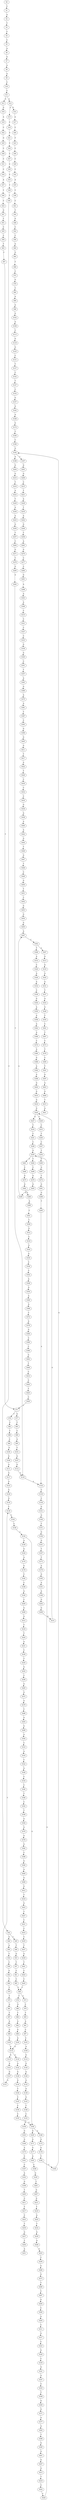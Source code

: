 strict digraph  {
	S0 -> S1 [ label = C ];
	S1 -> S2 [ label = A ];
	S2 -> S3 [ label = T ];
	S3 -> S4 [ label = C ];
	S4 -> S5 [ label = C ];
	S5 -> S6 [ label = A ];
	S6 -> S7 [ label = G ];
	S7 -> S8 [ label = A ];
	S8 -> S9 [ label = A ];
	S9 -> S10 [ label = C ];
	S10 -> S11 [ label = C ];
	S11 -> S12 [ label = A ];
	S11 -> S13 [ label = G ];
	S12 -> S14 [ label = G ];
	S12 -> S15 [ label = C ];
	S13 -> S16 [ label = G ];
	S14 -> S17 [ label = A ];
	S15 -> S18 [ label = C ];
	S16 -> S19 [ label = A ];
	S17 -> S20 [ label = C ];
	S18 -> S21 [ label = A ];
	S19 -> S22 [ label = C ];
	S20 -> S23 [ label = T ];
	S21 -> S24 [ label = C ];
	S22 -> S25 [ label = G ];
	S23 -> S26 [ label = C ];
	S24 -> S27 [ label = C ];
	S25 -> S28 [ label = C ];
	S26 -> S29 [ label = C ];
	S27 -> S30 [ label = C ];
	S28 -> S31 [ label = C ];
	S29 -> S32 [ label = C ];
	S30 -> S33 [ label = C ];
	S31 -> S34 [ label = C ];
	S32 -> S35 [ label = A ];
	S33 -> S36 [ label = T ];
	S34 -> S37 [ label = A ];
	S35 -> S38 [ label = T ];
	S36 -> S39 [ label = T ];
	S37 -> S40 [ label = T ];
	S38 -> S41 [ label = C ];
	S39 -> S42 [ label = C ];
	S40 -> S43 [ label = C ];
	S41 -> S44 [ label = T ];
	S42 -> S45 [ label = C ];
	S42 -> S46 [ label = G ];
	S43 -> S47 [ label = G ];
	S44 -> S48 [ label = G ];
	S45 -> S49 [ label = T ];
	S46 -> S50 [ label = A ];
	S47 -> S51 [ label = T ];
	S48 -> S52 [ label = C ];
	S49 -> S53 [ label = G ];
	S50 -> S54 [ label = T ];
	S51 -> S55 [ label = C ];
	S52 -> S56 [ label = C ];
	S53 -> S57 [ label = T ];
	S54 -> S58 [ label = C ];
	S55 -> S59 [ label = C ];
	S56 -> S60 [ label = A ];
	S57 -> S61 [ label = C ];
	S58 -> S62 [ label = G ];
	S59 -> S63 [ label = T ];
	S60 -> S64 [ label = G ];
	S61 -> S65 [ label = C ];
	S62 -> S66 [ label = T ];
	S63 -> S67 [ label = C ];
	S64 -> S68 [ label = T ];
	S65 -> S69 [ label = T ];
	S66 -> S70 [ label = T ];
	S67 -> S71 [ label = T ];
	S68 -> S72 [ label = C ];
	S69 -> S73 [ label = A ];
	S69 -> S74 [ label = T ];
	S70 -> S75 [ label = T ];
	S71 -> S76 [ label = T ];
	S71 -> S77 [ label = G ];
	S72 -> S78 [ label = G ];
	S73 -> S79 [ label = C ];
	S74 -> S80 [ label = G ];
	S75 -> S81 [ label = G ];
	S76 -> S82 [ label = C ];
	S77 -> S83 [ label = T ];
	S78 -> S84 [ label = T ];
	S79 -> S85 [ label = T ];
	S80 -> S86 [ label = T ];
	S81 -> S87 [ label = T ];
	S82 -> S88 [ label = T ];
	S83 -> S89 [ label = C ];
	S84 -> S90 [ label = A ];
	S85 -> S91 [ label = A ];
	S86 -> S92 [ label = A ];
	S87 -> S93 [ label = A ];
	S88 -> S94 [ label = C ];
	S89 -> S95 [ label = G ];
	S90 -> S96 [ label = A ];
	S91 -> S97 [ label = C ];
	S92 -> S98 [ label = G ];
	S93 -> S99 [ label = G ];
	S94 -> S100 [ label = G ];
	S95 -> S101 [ label = T ];
	S96 -> S102 [ label = G ];
	S97 -> S103 [ label = C ];
	S98 -> S104 [ label = G ];
	S99 -> S105 [ label = G ];
	S100 -> S106 [ label = G ];
	S101 -> S107 [ label = G ];
	S102 -> S108 [ label = A ];
	S103 -> S109 [ label = A ];
	S104 -> S110 [ label = A ];
	S105 -> S110 [ label = A ];
	S106 -> S111 [ label = A ];
	S107 -> S112 [ label = G ];
	S108 -> S113 [ label = C ];
	S109 -> S114 [ label = G ];
	S110 -> S115 [ label = G ];
	S110 -> S116 [ label = A ];
	S111 -> S117 [ label = G ];
	S112 -> S118 [ label = T ];
	S113 -> S119 [ label = G ];
	S114 -> S120 [ label = G ];
	S115 -> S121 [ label = A ];
	S116 -> S122 [ label = A ];
	S117 -> S123 [ label = A ];
	S118 -> S124 [ label = A ];
	S119 -> S125 [ label = G ];
	S120 -> S126 [ label = A ];
	S121 -> S127 [ label = G ];
	S122 -> S128 [ label = G ];
	S123 -> S129 [ label = G ];
	S124 -> S130 [ label = C ];
	S125 -> S131 [ label = C ];
	S126 -> S132 [ label = G ];
	S127 -> S133 [ label = G ];
	S128 -> S134 [ label = G ];
	S129 -> S135 [ label = G ];
	S130 -> S136 [ label = C ];
	S131 -> S137 [ label = T ];
	S132 -> S138 [ label = A ];
	S133 -> S139 [ label = T ];
	S134 -> S140 [ label = T ];
	S135 -> S139 [ label = T ];
	S136 -> S141 [ label = G ];
	S137 -> S142 [ label = C ];
	S138 -> S143 [ label = G ];
	S139 -> S144 [ label = C ];
	S140 -> S145 [ label = C ];
	S141 -> S146 [ label = G ];
	S142 -> S147 [ label = T ];
	S143 -> S148 [ label = T ];
	S144 -> S149 [ label = C ];
	S145 -> S150 [ label = C ];
	S146 -> S151 [ label = T ];
	S147 -> S152 [ label = C ];
	S148 -> S153 [ label = C ];
	S149 -> S154 [ label = C ];
	S150 -> S155 [ label = C ];
	S151 -> S156 [ label = G ];
	S152 -> S157 [ label = G ];
	S153 -> S158 [ label = A ];
	S154 -> S159 [ label = A ];
	S154 -> S160 [ label = G ];
	S155 -> S160 [ label = G ];
	S156 -> S161 [ label = G ];
	S157 -> S162 [ label = A ];
	S158 -> S163 [ label = G ];
	S159 -> S164 [ label = G ];
	S160 -> S165 [ label = G ];
	S160 -> S166 [ label = A ];
	S161 -> S167 [ label = T ];
	S162 -> S168 [ label = A ];
	S163 -> S169 [ label = G ];
	S164 -> S170 [ label = A ];
	S165 -> S171 [ label = A ];
	S166 -> S172 [ label = A ];
	S167 -> S173 [ label = T ];
	S168 -> S174 [ label = G ];
	S169 -> S175 [ label = A ];
	S170 -> S176 [ label = G ];
	S171 -> S177 [ label = G ];
	S172 -> S178 [ label = G ];
	S173 -> S179 [ label = A ];
	S174 -> S180 [ label = T ];
	S175 -> S181 [ label = C ];
	S176 -> S182 [ label = C ];
	S177 -> S183 [ label = G ];
	S178 -> S184 [ label = T ];
	S179 -> S185 [ label = G ];
	S180 -> S186 [ label = C ];
	S181 -> S187 [ label = C ];
	S182 -> S188 [ label = C ];
	S183 -> S189 [ label = C ];
	S184 -> S190 [ label = C ];
	S185 -> S191 [ label = A ];
	S186 -> S192 [ label = G ];
	S187 -> S193 [ label = A ];
	S188 -> S194 [ label = A ];
	S189 -> S195 [ label = G ];
	S190 -> S192 [ label = G ];
	S191 -> S196 [ label = A ];
	S192 -> S197 [ label = C ];
	S192 -> S198 [ label = A ];
	S193 -> S199 [ label = G ];
	S194 -> S200 [ label = C ];
	S195 -> S201 [ label = T ];
	S196 -> S202 [ label = G ];
	S197 -> S203 [ label = G ];
	S198 -> S204 [ label = G ];
	S199 -> S205 [ label = T ];
	S200 -> S206 [ label = G ];
	S201 -> S207 [ label = G ];
	S202 -> S208 [ label = G ];
	S203 -> S209 [ label = G ];
	S204 -> S210 [ label = G ];
	S205 -> S211 [ label = C ];
	S206 -> S212 [ label = G ];
	S207 -> S213 [ label = G ];
	S208 -> S214 [ label = G ];
	S209 -> S215 [ label = C ];
	S210 -> S216 [ label = T ];
	S211 -> S217 [ label = T ];
	S212 -> S218 [ label = T ];
	S213 -> S219 [ label = T ];
	S214 -> S220 [ label = G ];
	S215 -> S221 [ label = T ];
	S216 -> S222 [ label = A ];
	S217 -> S223 [ label = C ];
	S218 -> S224 [ label = T ];
	S219 -> S225 [ label = A ];
	S220 -> S226 [ label = T ];
	S220 -> S227 [ label = G ];
	S221 -> S228 [ label = A ];
	S222 -> S229 [ label = T ];
	S223 -> S230 [ label = T ];
	S224 -> S231 [ label = A ];
	S225 -> S232 [ label = T ];
	S226 -> S233 [ label = C ];
	S227 -> S234 [ label = T ];
	S228 -> S235 [ label = T ];
	S229 -> S236 [ label = A ];
	S230 -> S237 [ label = G ];
	S231 -> S238 [ label = C ];
	S232 -> S239 [ label = G ];
	S233 -> S240 [ label = T ];
	S234 -> S241 [ label = C ];
	S235 -> S242 [ label = A ];
	S236 -> S243 [ label = A ];
	S237 -> S244 [ label = T ];
	S238 -> S245 [ label = T ];
	S239 -> S246 [ label = A ];
	S240 -> S247 [ label = C ];
	S241 -> S248 [ label = C ];
	S242 -> S249 [ label = G ];
	S243 -> S250 [ label = G ];
	S244 -> S251 [ label = A ];
	S245 -> S252 [ label = G ];
	S246 -> S253 [ label = G ];
	S247 -> S254 [ label = T ];
	S248 -> S255 [ label = G ];
	S249 -> S256 [ label = T ];
	S250 -> S257 [ label = T ];
	S252 -> S258 [ label = C ];
	S253 -> S259 [ label = C ];
	S254 -> S260 [ label = C ];
	S255 -> S261 [ label = C ];
	S255 -> S262 [ label = T ];
	S256 -> S263 [ label = A ];
	S257 -> S264 [ label = C ];
	S258 -> S265 [ label = A ];
	S259 -> S266 [ label = G ];
	S260 -> S267 [ label = G ];
	S261 -> S268 [ label = C ];
	S262 -> S269 [ label = C ];
	S263 -> S270 [ label = G ];
	S264 -> S271 [ label = G ];
	S265 -> S272 [ label = G ];
	S266 -> S273 [ label = G ];
	S267 -> S274 [ label = T ];
	S268 -> S275 [ label = G ];
	S269 -> S276 [ label = G ];
	S270 -> S277 [ label = C ];
	S271 -> S278 [ label = T ];
	S272 -> S279 [ label = A ];
	S273 -> S280 [ label = T ];
	S274 -> S281 [ label = G ];
	S275 -> S282 [ label = G ];
	S276 -> S283 [ label = G ];
	S277 -> S284 [ label = C ];
	S278 -> S285 [ label = G ];
	S279 -> S286 [ label = C ];
	S280 -> S287 [ label = C ];
	S281 -> S288 [ label = G ];
	S282 -> S289 [ label = A ];
	S283 -> S290 [ label = A ];
	S284 -> S291 [ label = G ];
	S285 -> S292 [ label = G ];
	S286 -> S293 [ label = G ];
	S287 -> S294 [ label = G ];
	S288 -> S295 [ label = T ];
	S289 -> S296 [ label = A ];
	S290 -> S297 [ label = A ];
	S291 -> S298 [ label = A ];
	S292 -> S118 [ label = T ];
	S293 -> S299 [ label = G ];
	S294 -> S300 [ label = C ];
	S295 -> S124 [ label = A ];
	S296 -> S301 [ label = C ];
	S297 -> S302 [ label = C ];
	S298 -> S303 [ label = A ];
	S299 -> S304 [ label = A ];
	S300 -> S305 [ label = A ];
	S301 -> S306 [ label = T ];
	S302 -> S307 [ label = A ];
	S302 -> S308 [ label = T ];
	S303 -> S309 [ label = A ];
	S304 -> S310 [ label = C ];
	S305 -> S311 [ label = C ];
	S306 -> S312 [ label = G ];
	S307 -> S313 [ label = G ];
	S308 -> S314 [ label = A ];
	S309 -> S315 [ label = C ];
	S310 -> S316 [ label = A ];
	S311 -> S317 [ label = G ];
	S312 -> S318 [ label = C ];
	S313 -> S319 [ label = G ];
	S314 -> S320 [ label = C ];
	S315 -> S321 [ label = C ];
	S316 -> S322 [ label = C ];
	S317 -> S323 [ label = C ];
	S318 -> S324 [ label = A ];
	S319 -> S325 [ label = A ];
	S320 -> S326 [ label = A ];
	S321 -> S327 [ label = C ];
	S322 -> S328 [ label = A ];
	S323 -> S329 [ label = G ];
	S324 -> S330 [ label = A ];
	S325 -> S331 [ label = A ];
	S326 -> S332 [ label = A ];
	S327 -> S333 [ label = C ];
	S328 -> S334 [ label = C ];
	S329 -> S335 [ label = C ];
	S330 -> S336 [ label = C ];
	S331 -> S337 [ label = T ];
	S332 -> S338 [ label = C ];
	S333 -> S339 [ label = G ];
	S334 -> S340 [ label = C ];
	S335 -> S341 [ label = G ];
	S336 -> S342 [ label = C ];
	S337 -> S343 [ label = A ];
	S338 -> S344 [ label = G ];
	S339 -> S345 [ label = A ];
	S340 -> S346 [ label = T ];
	S341 -> S347 [ label = G ];
	S342 -> S348 [ label = A ];
	S343 -> S349 [ label = G ];
	S344 -> S350 [ label = A ];
	S345 -> S351 [ label = C ];
	S346 -> S352 [ label = C ];
	S347 -> S353 [ label = C ];
	S348 -> S354 [ label = G ];
	S349 -> S355 [ label = T ];
	S350 -> S356 [ label = A ];
	S351 -> S357 [ label = T ];
	S352 -> S358 [ label = T ];
	S353 -> S359 [ label = T ];
	S354 -> S360 [ label = A ];
	S355 -> S361 [ label = C ];
	S356 -> S362 [ label = A ];
	S357 -> S363 [ label = A ];
	S358 -> S364 [ label = A ];
	S359 -> S365 [ label = G ];
	S360 -> S366 [ label = A ];
	S361 -> S367 [ label = T ];
	S362 -> S368 [ label = A ];
	S363 -> S369 [ label = G ];
	S364 -> S370 [ label = G ];
	S365 -> S371 [ label = G ];
	S366 -> S372 [ label = C ];
	S367 -> S373 [ label = C ];
	S368 -> S374 [ label = C ];
	S369 -> S375 [ label = A ];
	S370 -> S376 [ label = A ];
	S371 -> S377 [ label = A ];
	S372 -> S378 [ label = A ];
	S373 -> S379 [ label = T ];
	S374 -> S380 [ label = A ];
	S375 -> S381 [ label = A ];
	S376 -> S382 [ label = A ];
	S377 -> S383 [ label = A ];
	S378 -> S384 [ label = G ];
	S379 -> S385 [ label = C ];
	S380 -> S386 [ label = G ];
	S381 -> S387 [ label = T ];
	S382 -> S388 [ label = C ];
	S383 -> S389 [ label = T ];
	S384 -> S390 [ label = C ];
	S385 -> S391 [ label = T ];
	S386 -> S392 [ label = A ];
	S387 -> S393 [ label = C ];
	S388 -> S394 [ label = G ];
	S389 -> S395 [ label = G ];
	S390 -> S396 [ label = C ];
	S391 -> S397 [ label = G ];
	S392 -> S398 [ label = A ];
	S393 -> S399 [ label = G ];
	S394 -> S400 [ label = A ];
	S395 -> S401 [ label = G ];
	S396 -> S402 [ label = G ];
	S397 -> S403 [ label = A ];
	S398 -> S404 [ label = G ];
	S399 -> S405 [ label = G ];
	S400 -> S406 [ label = G ];
	S401 -> S407 [ label = G ];
	S402 -> S408 [ label = T ];
	S403 -> S409 [ label = G ];
	S404 -> S410 [ label = G ];
	S405 -> S411 [ label = G ];
	S406 -> S412 [ label = G ];
	S407 -> S413 [ label = G ];
	S408 -> S414 [ label = C ];
	S409 -> S415 [ label = T ];
	S410 -> S416 [ label = G ];
	S411 -> S417 [ label = T ];
	S412 -> S418 [ label = T ];
	S413 -> S419 [ label = T ];
	S414 -> S420 [ label = C ];
	S415 -> S421 [ label = A ];
	S416 -> S220 [ label = G ];
	S417 -> S422 [ label = A ];
	S418 -> S423 [ label = G ];
	S419 -> S424 [ label = C ];
	S420 -> S425 [ label = T ];
	S422 -> S426 [ label = T ];
	S423 -> S427 [ label = T ];
	S424 -> S428 [ label = C ];
	S425 -> S429 [ label = C ];
	S426 -> S430 [ label = C ];
	S427 -> S431 [ label = C ];
	S428 -> S255 [ label = G ];
	S429 -> S71 [ label = T ];
	S430 -> S432 [ label = C ];
	S431 -> S433 [ label = C ];
	S432 -> S434 [ label = C ];
	S433 -> S435 [ label = C ];
	S434 -> S436 [ label = G ];
	S435 -> S437 [ label = T ];
	S436 -> S438 [ label = A ];
	S437 -> S439 [ label = G ];
	S438 -> S440 [ label = A ];
	S439 -> S441 [ label = T ];
	S440 -> S442 [ label = A ];
	S441 -> S443 [ label = C ];
	S442 -> S444 [ label = G ];
	S443 -> S445 [ label = C ];
	S444 -> S446 [ label = T ];
	S445 -> S69 [ label = T ];
	S446 -> S447 [ label = G ];
	S447 -> S448 [ label = T ];
	S448 -> S449 [ label = C ];
	S449 -> S450 [ label = G ];
	S450 -> S451 [ label = T ];
	S451 -> S452 [ label = C ];
	S452 -> S453 [ label = G ];
	S453 -> S454 [ label = G ];
	S454 -> S455 [ label = A ];
	S455 -> S297 [ label = A ];
}
